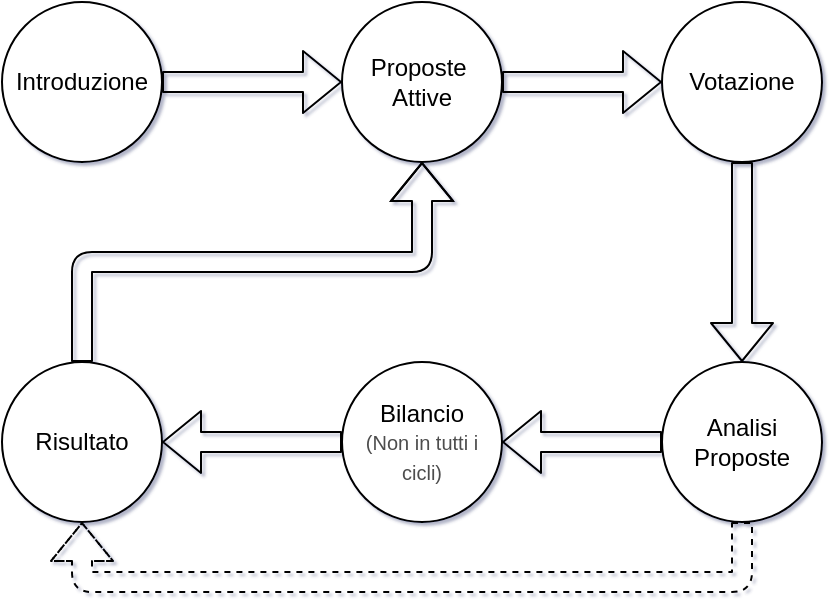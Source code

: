 <mxfile version="14.4.3" type="device"><diagram id="1pkvSxzAfCmQ80SSwGak" name="Page-1"><mxGraphModel dx="1092" dy="746" grid="1" gridSize="10" guides="1" tooltips="1" connect="1" arrows="1" fold="1" page="1" pageScale="1" pageWidth="827" pageHeight="1169" math="0" shadow="1"><root><mxCell id="0"/><mxCell id="1" parent="0"/><mxCell id="Quyg1nwpN5wTabZOnGB4-9" style="edgeStyle=orthogonalEdgeStyle;orthogonalLoop=1;jettySize=auto;html=1;exitX=1;exitY=0.5;exitDx=0;exitDy=0;entryX=0;entryY=0.5;entryDx=0;entryDy=0;shape=flexArrow;curved=1;" edge="1" parent="1" source="Quyg1nwpN5wTabZOnGB4-1" target="Quyg1nwpN5wTabZOnGB4-5"><mxGeometry relative="1" as="geometry"/></mxCell><mxCell id="Quyg1nwpN5wTabZOnGB4-1" value="Introduzione" style="ellipse;whiteSpace=wrap;html=1;aspect=fixed;" vertex="1" parent="1"><mxGeometry x="209" y="70" width="80" height="80" as="geometry"/></mxCell><mxCell id="Quyg1nwpN5wTabZOnGB4-8" style="edgeStyle=orthogonalEdgeStyle;orthogonalLoop=1;jettySize=auto;html=1;exitX=0.5;exitY=0;exitDx=0;exitDy=0;entryX=0.5;entryY=1;entryDx=0;entryDy=0;shape=flexArrow;curved=1;" edge="1" parent="1" source="Quyg1nwpN5wTabZOnGB4-2" target="Quyg1nwpN5wTabZOnGB4-5"><mxGeometry relative="1" as="geometry"/></mxCell><mxCell id="Quyg1nwpN5wTabZOnGB4-2" value="Risultato" style="ellipse;whiteSpace=wrap;html=1;aspect=fixed;" vertex="1" parent="1"><mxGeometry x="209" y="250" width="80" height="80" as="geometry"/></mxCell><mxCell id="Quyg1nwpN5wTabZOnGB4-11" style="edgeStyle=orthogonalEdgeStyle;orthogonalLoop=1;jettySize=auto;html=1;exitX=0.5;exitY=1;exitDx=0;exitDy=0;shape=flexArrow;elbow=vertical;curved=1;" edge="1" parent="1" source="Quyg1nwpN5wTabZOnGB4-3" target="Quyg1nwpN5wTabZOnGB4-6"><mxGeometry relative="1" as="geometry"/></mxCell><mxCell id="Quyg1nwpN5wTabZOnGB4-3" value="Votazione" style="ellipse;whiteSpace=wrap;html=1;aspect=fixed;" vertex="1" parent="1"><mxGeometry x="539" y="70" width="80" height="80" as="geometry"/></mxCell><mxCell id="Quyg1nwpN5wTabZOnGB4-13" style="edgeStyle=orthogonalEdgeStyle;orthogonalLoop=1;jettySize=auto;html=1;exitX=0;exitY=0.5;exitDx=0;exitDy=0;shape=flexArrow;curved=1;" edge="1" parent="1" source="Quyg1nwpN5wTabZOnGB4-4" target="Quyg1nwpN5wTabZOnGB4-2"><mxGeometry relative="1" as="geometry"/></mxCell><mxCell id="Quyg1nwpN5wTabZOnGB4-4" value="Bilancio&lt;br&gt;&lt;font style=&quot;font-size: 10px&quot; color=&quot;#4d4d4d&quot;&gt;(Non in tutti i cicli)&lt;/font&gt;" style="ellipse;whiteSpace=wrap;html=1;aspect=fixed;" vertex="1" parent="1"><mxGeometry x="379" y="250" width="80" height="80" as="geometry"/></mxCell><mxCell id="Quyg1nwpN5wTabZOnGB4-10" style="edgeStyle=orthogonalEdgeStyle;orthogonalLoop=1;jettySize=auto;html=1;exitX=1;exitY=0.5;exitDx=0;exitDy=0;shape=flexArrow;elbow=vertical;curved=1;" edge="1" parent="1" source="Quyg1nwpN5wTabZOnGB4-5" target="Quyg1nwpN5wTabZOnGB4-3"><mxGeometry relative="1" as="geometry"/></mxCell><mxCell id="Quyg1nwpN5wTabZOnGB4-5" value="Proposte&amp;nbsp;&lt;br&gt;Attive" style="ellipse;whiteSpace=wrap;html=1;aspect=fixed;" vertex="1" parent="1"><mxGeometry x="379" y="70" width="80" height="80" as="geometry"/></mxCell><mxCell id="Quyg1nwpN5wTabZOnGB4-15" style="edgeStyle=orthogonalEdgeStyle;shape=flexArrow;orthogonalLoop=1;jettySize=auto;html=1;exitX=0;exitY=0.5;exitDx=0;exitDy=0;entryX=1;entryY=0.5;entryDx=0;entryDy=0;curved=1;" edge="1" parent="1" source="Quyg1nwpN5wTabZOnGB4-6" target="Quyg1nwpN5wTabZOnGB4-4"><mxGeometry relative="1" as="geometry"/></mxCell><mxCell id="Quyg1nwpN5wTabZOnGB4-16" style="edgeStyle=orthogonalEdgeStyle;shape=flexArrow;curved=1;rounded=1;orthogonalLoop=1;jettySize=auto;html=1;exitX=0.5;exitY=1;exitDx=0;exitDy=0;entryX=0.5;entryY=1;entryDx=0;entryDy=0;dashed=1;" edge="1" parent="1" source="Quyg1nwpN5wTabZOnGB4-6" target="Quyg1nwpN5wTabZOnGB4-2"><mxGeometry relative="1" as="geometry"><Array as="points"><mxPoint x="579" y="360"/><mxPoint x="249" y="360"/></Array></mxGeometry></mxCell><mxCell id="Quyg1nwpN5wTabZOnGB4-6" value="Analisi&lt;br&gt;Proposte" style="ellipse;whiteSpace=wrap;html=1;aspect=fixed;" vertex="1" parent="1"><mxGeometry x="539" y="250" width="80" height="80" as="geometry"/></mxCell></root></mxGraphModel></diagram></mxfile>